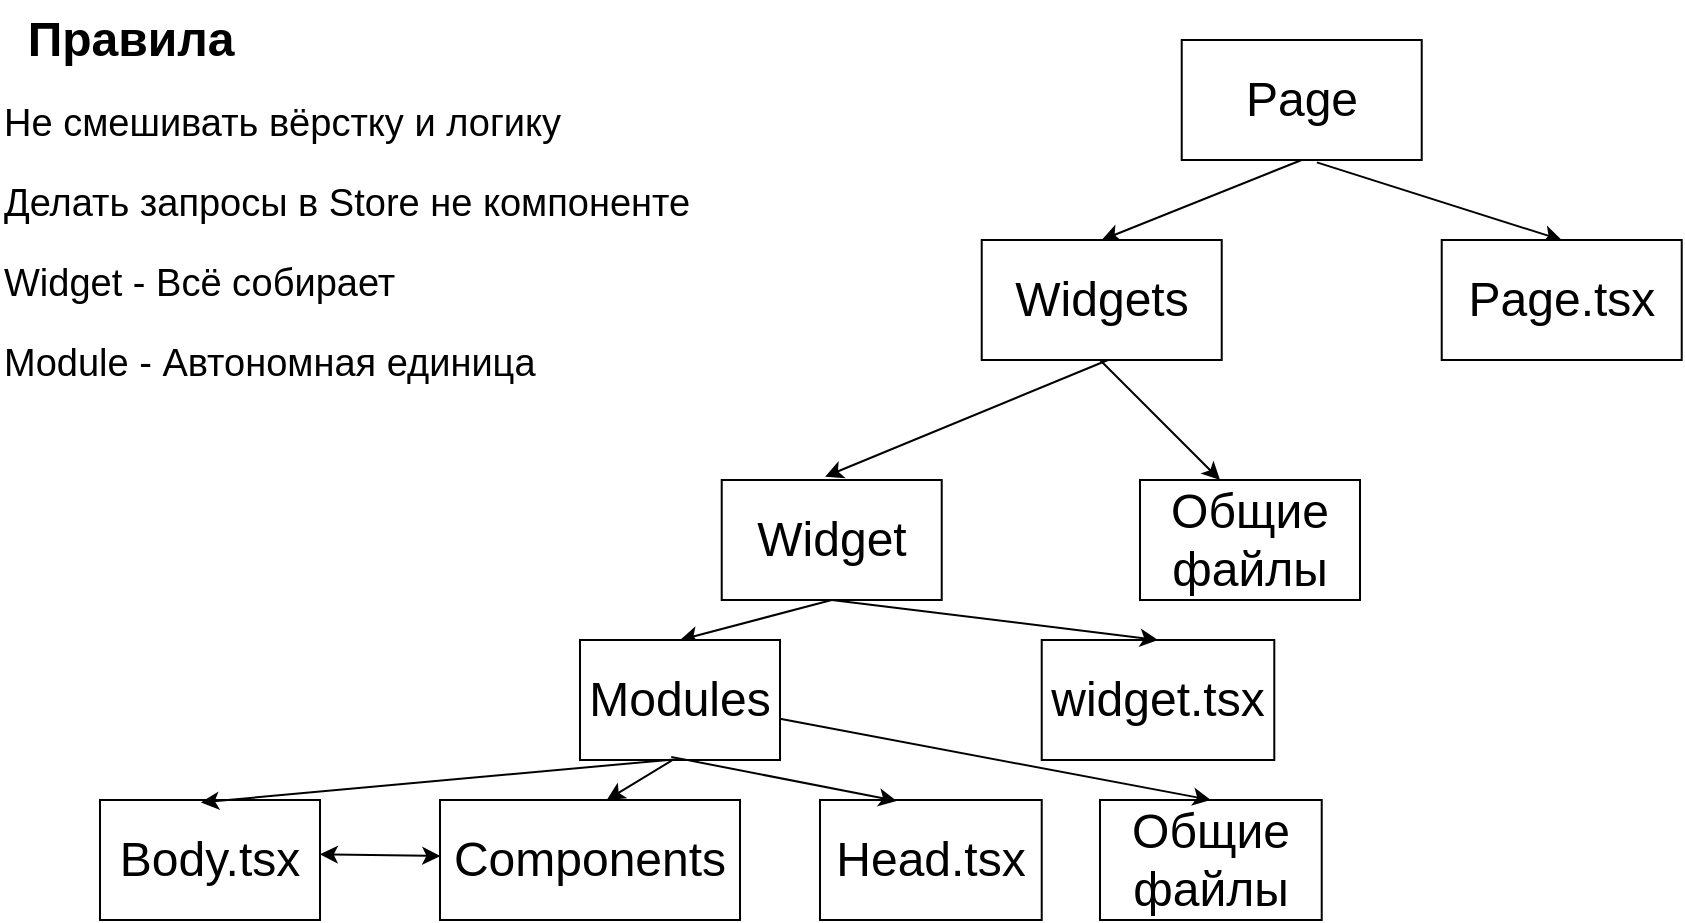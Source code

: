 <mxfile>
    <diagram id="SDXn14Cgg5RSo1ATocog" name="Page-1">
        <mxGraphModel dx="1680" dy="745" grid="1" gridSize="10" guides="1" tooltips="1" connect="1" arrows="1" fold="1" page="1" pageScale="1" pageWidth="850" pageHeight="1100" math="0" shadow="0">
            <root>
                <mxCell id="0"/>
                <mxCell id="1" parent="0"/>
                <mxCell id="2" value="&lt;font style=&quot;font-size: 24px;&quot;&gt;Page&lt;/font&gt;" style="rounded=0;whiteSpace=wrap;html=1;" parent="1" vertex="1">
                    <mxGeometry x="590.86" y="20" width="120" height="60" as="geometry"/>
                </mxCell>
                <mxCell id="3" value="" style="endArrow=classic;html=1;entryX=0.5;entryY=0;entryDx=0;entryDy=0;exitX=0.5;exitY=1;exitDx=0;exitDy=0;" parent="1" source="2" target="4" edge="1">
                    <mxGeometry width="50" height="50" relative="1" as="geometry">
                        <mxPoint x="429.71" y="80" as="sourcePoint"/>
                        <mxPoint x="429.71" y="140" as="targetPoint"/>
                    </mxGeometry>
                </mxCell>
                <mxCell id="4" value="&lt;font style=&quot;font-size: 24px;&quot;&gt;Widgets&lt;/font&gt;" style="rounded=0;whiteSpace=wrap;html=1;" parent="1" vertex="1">
                    <mxGeometry x="490.86" y="120" width="120" height="60" as="geometry"/>
                </mxCell>
                <mxCell id="5" value="" style="endArrow=classic;html=1;entryX=0.47;entryY=-0.028;entryDx=0;entryDy=0;entryPerimeter=0;" parent="1" target="17" edge="1">
                    <mxGeometry width="50" height="50" relative="1" as="geometry">
                        <mxPoint x="554" y="180" as="sourcePoint"/>
                        <mxPoint x="490" y="240" as="targetPoint"/>
                    </mxGeometry>
                </mxCell>
                <mxCell id="6" value="" style="endArrow=classic;html=1;exitX=0.5;exitY=1;exitDx=0;exitDy=0;" parent="1" edge="1">
                    <mxGeometry width="50" height="50" relative="1" as="geometry">
                        <mxPoint x="550" y="180" as="sourcePoint"/>
                        <mxPoint x="610" y="240" as="targetPoint"/>
                    </mxGeometry>
                </mxCell>
                <mxCell id="8" value="&lt;span style=&quot;font-size: 24px;&quot;&gt;Общие файлы&lt;/span&gt;" style="rounded=0;whiteSpace=wrap;html=1;" parent="1" vertex="1">
                    <mxGeometry x="570" y="240" width="110" height="60" as="geometry"/>
                </mxCell>
                <mxCell id="15" value="" style="endArrow=classic;html=1;exitX=0.563;exitY=1.02;exitDx=0;exitDy=0;exitPerimeter=0;" parent="1" source="2" edge="1">
                    <mxGeometry width="50" height="50" relative="1" as="geometry">
                        <mxPoint x="660.57" y="90" as="sourcePoint"/>
                        <mxPoint x="780.86" y="120" as="targetPoint"/>
                    </mxGeometry>
                </mxCell>
                <mxCell id="16" value="&lt;font style=&quot;font-size: 24px;&quot;&gt;Page.tsx&lt;/font&gt;" style="rounded=0;whiteSpace=wrap;html=1;" parent="1" vertex="1">
                    <mxGeometry x="720.86" y="120" width="120" height="60" as="geometry"/>
                </mxCell>
                <mxCell id="17" value="&lt;font style=&quot;font-size: 24px;&quot;&gt;Widget&lt;/font&gt;" style="rounded=0;whiteSpace=wrap;html=1;" parent="1" vertex="1">
                    <mxGeometry x="360.86" y="240" width="110" height="60" as="geometry"/>
                </mxCell>
                <mxCell id="18" value="" style="endArrow=classic;html=1;entryX=0.5;entryY=0;entryDx=0;entryDy=0;exitX=0.5;exitY=1;exitDx=0;exitDy=0;" parent="1" source="17" target="19" edge="1">
                    <mxGeometry width="50" height="50" relative="1" as="geometry">
                        <mxPoint x="425" y="290" as="sourcePoint"/>
                        <mxPoint x="395" y="320" as="targetPoint"/>
                    </mxGeometry>
                </mxCell>
                <mxCell id="19" value="&lt;span style=&quot;font-size: 24px;&quot;&gt;Modules&lt;/span&gt;" style="rounded=0;whiteSpace=wrap;html=1;" parent="1" vertex="1">
                    <mxGeometry x="290" y="320" width="100" height="60" as="geometry"/>
                </mxCell>
                <mxCell id="21" value="&lt;font style=&quot;font-size: 24px;&quot;&gt;widget.tsx&lt;/font&gt;" style="rounded=0;whiteSpace=wrap;html=1;" parent="1" vertex="1">
                    <mxGeometry x="520.86" y="320" width="116.29" height="60" as="geometry"/>
                </mxCell>
                <mxCell id="22" value="" style="endArrow=classic;html=1;entryX=0.5;entryY=0;entryDx=0;entryDy=0;exitX=0.5;exitY=1;exitDx=0;exitDy=0;" parent="1" source="17" target="21" edge="1">
                    <mxGeometry width="50" height="50" relative="1" as="geometry">
                        <mxPoint x="426" y="313" as="sourcePoint"/>
                        <mxPoint x="335" y="330" as="targetPoint"/>
                    </mxGeometry>
                </mxCell>
                <mxCell id="23" value="&lt;font style=&quot;font-size: 24px;&quot;&gt;Body.tsx&lt;/font&gt;" style="rounded=0;whiteSpace=wrap;html=1;" parent="1" vertex="1">
                    <mxGeometry x="50" y="400" width="110" height="60" as="geometry"/>
                </mxCell>
                <mxCell id="24" value="&lt;font style=&quot;font-size: 24px;&quot;&gt;Head.tsx&lt;/font&gt;" style="rounded=0;whiteSpace=wrap;html=1;" parent="1" vertex="1">
                    <mxGeometry x="410" y="400" width="110.86" height="60" as="geometry"/>
                </mxCell>
                <mxCell id="25" value="&lt;font style=&quot;font-size: 24px;&quot;&gt;Components&lt;/font&gt;" style="rounded=0;whiteSpace=wrap;html=1;" parent="1" vertex="1">
                    <mxGeometry x="220" y="400" width="150" height="60" as="geometry"/>
                </mxCell>
                <mxCell id="27" value="" style="endArrow=classic;html=1;exitX=0.467;exitY=0.996;exitDx=0;exitDy=0;exitPerimeter=0;entryX=0.556;entryY=0;entryDx=0;entryDy=0;entryPerimeter=0;" parent="1" source="19" target="25" edge="1">
                    <mxGeometry width="50" height="50" relative="1" as="geometry">
                        <mxPoint x="450" y="430" as="sourcePoint"/>
                        <mxPoint x="500" y="380" as="targetPoint"/>
                    </mxGeometry>
                </mxCell>
                <mxCell id="28" value="" style="endArrow=classic;html=1;entryX=0.459;entryY=0.02;entryDx=0;entryDy=0;entryPerimeter=0;exitX=0.484;exitY=0.993;exitDx=0;exitDy=0;exitPerimeter=0;" parent="1" source="19" target="23" edge="1">
                    <mxGeometry width="50" height="50" relative="1" as="geometry">
                        <mxPoint x="340" y="380" as="sourcePoint"/>
                        <mxPoint x="533" y="410" as="targetPoint"/>
                    </mxGeometry>
                </mxCell>
                <mxCell id="29" value="" style="endArrow=classic;html=1;entryX=0.346;entryY=0.008;entryDx=0;entryDy=0;entryPerimeter=0;exitX=0.456;exitY=0.974;exitDx=0;exitDy=0;exitPerimeter=0;" parent="1" source="19" target="24" edge="1">
                    <mxGeometry width="50" height="50" relative="1" as="geometry">
                        <mxPoint x="340" y="380" as="sourcePoint"/>
                        <mxPoint x="350" y="411" as="targetPoint"/>
                    </mxGeometry>
                </mxCell>
                <mxCell id="30" value="" style="endArrow=classic;startArrow=classic;html=1;entryX=0.001;entryY=0.467;entryDx=0;entryDy=0;entryPerimeter=0;exitX=0.999;exitY=0.453;exitDx=0;exitDy=0;exitPerimeter=0;" parent="1" source="23" target="25" edge="1">
                    <mxGeometry width="50" height="50" relative="1" as="geometry">
                        <mxPoint x="-50" y="300" as="sourcePoint"/>
                        <mxPoint y="250" as="targetPoint"/>
                    </mxGeometry>
                </mxCell>
                <mxCell id="31" value="&lt;span style=&quot;font-size: 24px;&quot;&gt;Общие файлы&lt;/span&gt;" style="rounded=0;whiteSpace=wrap;html=1;" parent="1" vertex="1">
                    <mxGeometry x="550" y="400" width="110.86" height="60" as="geometry"/>
                </mxCell>
                <mxCell id="32" value="" style="endArrow=classic;html=1;entryX=0.5;entryY=0;entryDx=0;entryDy=0;" parent="1" source="19" target="31" edge="1">
                    <mxGeometry width="50" height="50" relative="1" as="geometry">
                        <mxPoint x="346" y="388" as="sourcePoint"/>
                        <mxPoint x="458" y="410" as="targetPoint"/>
                    </mxGeometry>
                </mxCell>
                <mxCell id="38" value="Правила" style="text;strokeColor=none;fillColor=none;html=1;fontSize=24;fontStyle=1;verticalAlign=middle;align=center;" parent="1" vertex="1">
                    <mxGeometry width="130" height="40" as="geometry"/>
                </mxCell>
                <mxCell id="40" value="&lt;span style=&quot;font-weight: normal;&quot;&gt;&lt;font style=&quot;font-size: 19px;&quot;&gt;Не смешивать вёрстку и логику&lt;/font&gt;&lt;/span&gt;" style="text;strokeColor=none;fillColor=none;html=1;fontSize=24;fontStyle=1;verticalAlign=middle;align=left;" parent="1" vertex="1">
                    <mxGeometry y="40" width="290" height="40" as="geometry"/>
                </mxCell>
                <mxCell id="41" value="&lt;span style=&quot;font-weight: normal;&quot;&gt;&lt;font style=&quot;font-size: 19px;&quot;&gt;Делать запросы в Store не компоненте&lt;/font&gt;&lt;/span&gt;" style="text;strokeColor=none;fillColor=none;html=1;fontSize=24;fontStyle=1;verticalAlign=middle;align=left;" parent="1" vertex="1">
                    <mxGeometry y="80" width="350" height="40" as="geometry"/>
                </mxCell>
                <mxCell id="42" value="&lt;span style=&quot;font-weight: normal;&quot;&gt;&lt;font style=&quot;font-size: 19px;&quot;&gt;Widget - Всё собирает&lt;/font&gt;&lt;/span&gt;" style="text;strokeColor=none;fillColor=none;html=1;fontSize=24;fontStyle=1;verticalAlign=middle;align=left;" vertex="1" parent="1">
                    <mxGeometry y="120" width="350" height="40" as="geometry"/>
                </mxCell>
                <mxCell id="43" value="&lt;span style=&quot;font-weight: normal;&quot;&gt;&lt;font style=&quot;font-size: 19px;&quot;&gt;Module - Автономная единица&lt;/font&gt;&lt;/span&gt;" style="text;strokeColor=none;fillColor=none;html=1;fontSize=24;fontStyle=1;verticalAlign=middle;align=left;" vertex="1" parent="1">
                    <mxGeometry y="160" width="350" height="40" as="geometry"/>
                </mxCell>
            </root>
        </mxGraphModel>
    </diagram>
</mxfile>